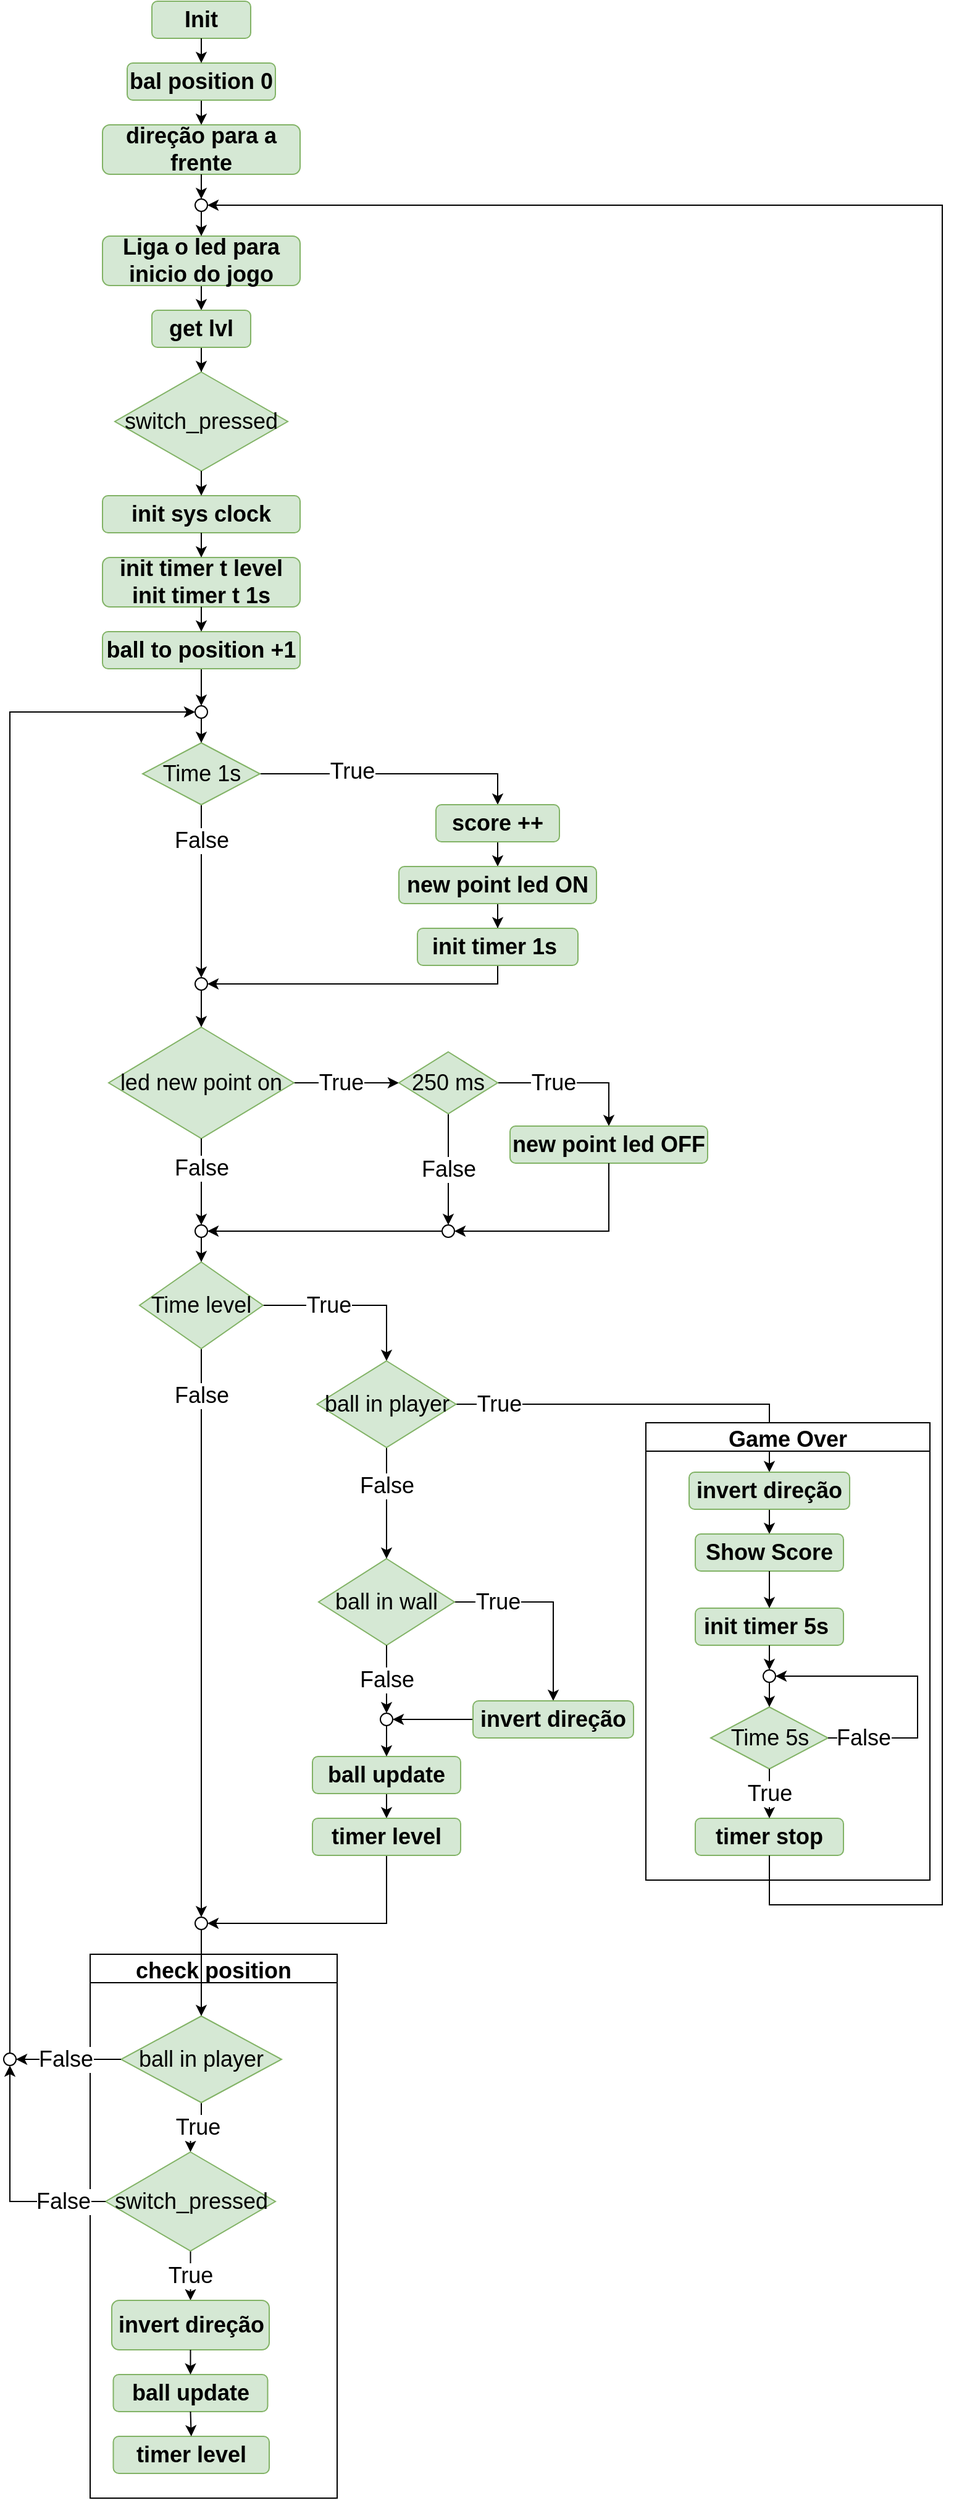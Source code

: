 <mxfile version="19.0.3" type="device"><diagram id="9Wxoz7xTMQYcn-yhdCF8" name="Page-1"><mxGraphModel dx="1185" dy="721" grid="1" gridSize="10" guides="1" tooltips="1" connect="1" arrows="1" fold="1" page="1" pageScale="1" pageWidth="850" pageHeight="1100" math="0" shadow="0"><root><mxCell id="0"/><mxCell id="1" parent="0"/><mxCell id="-1MATzGMasg4OvdQwYch-1" value="&lt;font style=&quot;font-size: 18px&quot;&gt;Init&lt;/font&gt;" style="rounded=1;whiteSpace=wrap;html=1;fontStyle=1;fillColor=#d5e8d4;strokeColor=#82b366;" parent="1" vertex="1"><mxGeometry x="360" y="140" width="80" height="30" as="geometry"/></mxCell><mxCell id="-1MATzGMasg4OvdQwYch-7" style="edgeStyle=orthogonalEdgeStyle;rounded=0;orthogonalLoop=1;jettySize=auto;html=1;exitX=0.5;exitY=1;exitDx=0;exitDy=0;fontSize=18;entryX=0.5;entryY=0;entryDx=0;entryDy=0;" parent="1" source="-1MATzGMasg4OvdQwYch-3" target="-1MATzGMasg4OvdQwYch-8" edge="1"><mxGeometry relative="1" as="geometry"><mxPoint x="400" y="520" as="targetPoint"/></mxGeometry></mxCell><mxCell id="-1MATzGMasg4OvdQwYch-3" value="&lt;font style=&quot;font-size: 18px&quot;&gt;Liga o led para inicio do jogo&lt;/font&gt;" style="rounded=1;whiteSpace=wrap;html=1;fontStyle=1;fillColor=#d5e8d4;strokeColor=#82b366;" parent="1" vertex="1"><mxGeometry x="320" y="330" width="160" height="40" as="geometry"/></mxCell><mxCell id="gppykIR6rrw5LhJbhIYV-5" value="" style="edgeStyle=orthogonalEdgeStyle;rounded=0;orthogonalLoop=1;jettySize=auto;html=1;" parent="1" source="-1MATzGMasg4OvdQwYch-8" target="B6MSXR1o3_QlVaSSGly6-1" edge="1"><mxGeometry relative="1" as="geometry"/></mxCell><mxCell id="-1MATzGMasg4OvdQwYch-8" value="&lt;span style=&quot;font-size: 18px&quot;&gt;get lvl&lt;br&gt;&lt;/span&gt;" style="rounded=1;whiteSpace=wrap;html=1;fontStyle=1;fillColor=#d5e8d4;strokeColor=#82b366;" parent="1" vertex="1"><mxGeometry x="360" y="390" width="80" height="30" as="geometry"/></mxCell><mxCell id="-1MATzGMasg4OvdQwYch-52" style="edgeStyle=orthogonalEdgeStyle;rounded=0;orthogonalLoop=1;jettySize=auto;html=1;exitX=0.5;exitY=1;exitDx=0;exitDy=0;fontSize=18;entryX=0.5;entryY=0;entryDx=0;entryDy=0;" parent="1" source="-1MATzGMasg4OvdQwYch-10" target="O2PxTJKjrh5inZ2LMobY-7" edge="1"><mxGeometry relative="1" as="geometry"><mxPoint x="400" y="1230" as="targetPoint"/></mxGeometry></mxCell><mxCell id="-1MATzGMasg4OvdQwYch-10" value="&lt;span style=&quot;font-size: 18px&quot;&gt;ball to position +1&lt;br&gt;&lt;/span&gt;" style="rounded=1;whiteSpace=wrap;html=1;fontStyle=1;fillColor=#d5e8d4;strokeColor=#82b366;" parent="1" vertex="1"><mxGeometry x="320" y="650" width="160" height="30" as="geometry"/></mxCell><mxCell id="-1MATzGMasg4OvdQwYch-16" style="edgeStyle=orthogonalEdgeStyle;rounded=0;orthogonalLoop=1;jettySize=auto;html=1;exitX=1;exitY=0.5;exitDx=0;exitDy=0;fontSize=18;entryX=0.5;entryY=0;entryDx=0;entryDy=0;" parent="1" source="-1MATzGMasg4OvdQwYch-12" target="-1MATzGMasg4OvdQwYch-17" edge="1"><mxGeometry relative="1" as="geometry"><mxPoint x="640" y="970" as="targetPoint"/><mxPoint x="530" y="850" as="sourcePoint"/></mxGeometry></mxCell><mxCell id="O2PxTJKjrh5inZ2LMobY-2" value="&lt;font style=&quot;font-size: 18px;&quot;&gt;True&lt;/font&gt;" style="edgeLabel;html=1;align=center;verticalAlign=middle;resizable=0;points=[];" parent="-1MATzGMasg4OvdQwYch-16" vertex="1" connectable="0"><mxGeometry x="-0.314" y="2" relative="1" as="geometry"><mxPoint as="offset"/></mxGeometry></mxCell><mxCell id="-1MATzGMasg4OvdQwYch-83" style="edgeStyle=orthogonalEdgeStyle;rounded=0;orthogonalLoop=1;jettySize=auto;html=1;exitX=0.5;exitY=1;exitDx=0;exitDy=0;fontSize=18;entryX=0.5;entryY=0;entryDx=0;entryDy=0;" parent="1" source="-1MATzGMasg4OvdQwYch-12" target="O2PxTJKjrh5inZ2LMobY-9" edge="1"><mxGeometry relative="1" as="geometry"><Array as="points"/><mxPoint x="400" y="1120" as="targetPoint"/></mxGeometry></mxCell><mxCell id="-1MATzGMasg4OvdQwYch-84" value="False" style="edgeLabel;html=1;align=center;verticalAlign=middle;resizable=0;points=[];fontSize=18;" parent="-1MATzGMasg4OvdQwYch-83" vertex="1" connectable="0"><mxGeometry x="-0.779" y="2" relative="1" as="geometry"><mxPoint x="-2" y="13" as="offset"/></mxGeometry></mxCell><mxCell id="-1MATzGMasg4OvdQwYch-12" value="Time 1s" style="rhombus;whiteSpace=wrap;html=1;fontSize=18;fillColor=#d5e8d4;strokeColor=#82b366;" parent="1" vertex="1"><mxGeometry x="352.5" y="740" width="95" height="50" as="geometry"/></mxCell><mxCell id="-1MATzGMasg4OvdQwYch-13" value="&lt;span style=&quot;font-size: 18px&quot;&gt;direção para a frente&lt;br&gt;&lt;/span&gt;" style="rounded=1;whiteSpace=wrap;html=1;fontStyle=1;fillColor=#d5e8d4;strokeColor=#82b366;" parent="1" vertex="1"><mxGeometry x="320" y="240" width="160" height="40" as="geometry"/></mxCell><mxCell id="-1MATzGMasg4OvdQwYch-19" style="edgeStyle=orthogonalEdgeStyle;rounded=0;orthogonalLoop=1;jettySize=auto;html=1;exitX=0.5;exitY=1;exitDx=0;exitDy=0;entryX=0.5;entryY=0;entryDx=0;entryDy=0;fontSize=18;" parent="1" source="-1MATzGMasg4OvdQwYch-17" target="-1MATzGMasg4OvdQwYch-18" edge="1"><mxGeometry relative="1" as="geometry"/></mxCell><mxCell id="-1MATzGMasg4OvdQwYch-17" value="&lt;span style=&quot;font-size: 18px&quot;&gt;score ++&lt;br&gt;&lt;/span&gt;" style="rounded=1;whiteSpace=wrap;html=1;fontStyle=1;fillColor=#d5e8d4;strokeColor=#82b366;" parent="1" vertex="1"><mxGeometry x="590" y="790" width="100" height="30" as="geometry"/></mxCell><mxCell id="-1MATzGMasg4OvdQwYch-77" style="edgeStyle=orthogonalEdgeStyle;rounded=0;orthogonalLoop=1;jettySize=auto;html=1;fontSize=18;entryX=1;entryY=0.5;entryDx=0;entryDy=0;exitX=0.5;exitY=1;exitDx=0;exitDy=0;" parent="1" source="HXN1oCmkeG9ya9DK-RjK-7" target="O2PxTJKjrh5inZ2LMobY-9" edge="1"><mxGeometry relative="1" as="geometry"><mxPoint x="430" y="1130" as="targetPoint"/><Array as="points"><mxPoint x="640" y="935"/></Array></mxGeometry></mxCell><mxCell id="O2PxTJKjrh5inZ2LMobY-26" value="" style="edgeStyle=orthogonalEdgeStyle;rounded=0;orthogonalLoop=1;jettySize=auto;html=1;fontSize=18;" parent="1" source="-1MATzGMasg4OvdQwYch-18" target="HXN1oCmkeG9ya9DK-RjK-7" edge="1"><mxGeometry relative="1" as="geometry"/></mxCell><mxCell id="-1MATzGMasg4OvdQwYch-18" value="&lt;span style=&quot;font-size: 18px&quot;&gt;new point led ON&lt;br&gt;&lt;/span&gt;" style="rounded=1;whiteSpace=wrap;html=1;fontStyle=1;fillColor=#d5e8d4;strokeColor=#82b366;" parent="1" vertex="1"><mxGeometry x="560" y="840" width="160" height="30" as="geometry"/></mxCell><mxCell id="-1MATzGMasg4OvdQwYch-68" value="True" style="edgeStyle=orthogonalEdgeStyle;rounded=0;orthogonalLoop=1;jettySize=auto;html=1;exitX=1;exitY=0.5;exitDx=0;exitDy=0;fontSize=18;entryX=0.5;entryY=0;entryDx=0;entryDy=0;" parent="1" source="-1MATzGMasg4OvdQwYch-21" target="-1MATzGMasg4OvdQwYch-67" edge="1"><mxGeometry x="-0.273" relative="1" as="geometry"><mxPoint x="610" y="1220" as="targetPoint"/><Array as="points"><mxPoint x="550" y="1195"/></Array><mxPoint as="offset"/></mxGeometry></mxCell><mxCell id="XVFVwuIA-ZdQG9baHu7N-3" value="&lt;font style=&quot;font-size: 18px;&quot;&gt;False&lt;/font&gt;" style="edgeStyle=orthogonalEdgeStyle;rounded=0;orthogonalLoop=1;jettySize=auto;html=1;exitX=0.5;exitY=1;exitDx=0;exitDy=0;entryX=0.5;entryY=0;entryDx=0;entryDy=0;" parent="1" source="-1MATzGMasg4OvdQwYch-21" target="O2PxTJKjrh5inZ2LMobY-19" edge="1"><mxGeometry x="-0.835" relative="1" as="geometry"><mxPoint x="400" y="2010" as="targetPoint"/><mxPoint as="offset"/></mxGeometry></mxCell><mxCell id="-1MATzGMasg4OvdQwYch-21" value="Time level" style="rhombus;whiteSpace=wrap;html=1;fontSize=18;fillColor=#d5e8d4;strokeColor=#82b366;" parent="1" vertex="1"><mxGeometry x="350" y="1160" width="100" height="70" as="geometry"/></mxCell><mxCell id="-1MATzGMasg4OvdQwYch-54" value="True" style="edgeStyle=orthogonalEdgeStyle;rounded=0;orthogonalLoop=1;jettySize=auto;html=1;exitX=1;exitY=0.5;exitDx=0;exitDy=0;fontSize=18;entryX=0.5;entryY=0;entryDx=0;entryDy=0;" parent="1" source="-1MATzGMasg4OvdQwYch-42" target="-1MATzGMasg4OvdQwYch-53" edge="1"><mxGeometry x="-0.562" relative="1" as="geometry"><mxPoint x="520" y="1649.714" as="targetPoint"/><mxPoint as="offset"/></mxGeometry></mxCell><mxCell id="-1MATzGMasg4OvdQwYch-42" value="ball in wall" style="rhombus;whiteSpace=wrap;html=1;fontSize=18;fillColor=#d5e8d4;strokeColor=#82b366;" parent="1" vertex="1"><mxGeometry x="495" y="1400" width="110" height="70" as="geometry"/></mxCell><mxCell id="-1MATzGMasg4OvdQwYch-46" style="edgeStyle=orthogonalEdgeStyle;rounded=0;orthogonalLoop=1;jettySize=auto;html=1;exitX=0.5;exitY=1;exitDx=0;exitDy=0;entryX=0.5;entryY=0;entryDx=0;entryDy=0;fontSize=18;" parent="1" source="-1MATzGMasg4OvdQwYch-44" target="-1MATzGMasg4OvdQwYch-45" edge="1"><mxGeometry relative="1" as="geometry"/></mxCell><mxCell id="-1MATzGMasg4OvdQwYch-44" value="&lt;span style=&quot;font-size: 18px&quot;&gt;ball update&lt;br&gt;&lt;/span&gt;" style="rounded=1;whiteSpace=wrap;html=1;fontStyle=1;fillColor=#d5e8d4;strokeColor=#82b366;" parent="1" vertex="1"><mxGeometry x="490" y="1560" width="120" height="30" as="geometry"/></mxCell><mxCell id="XVFVwuIA-ZdQG9baHu7N-4" style="edgeStyle=orthogonalEdgeStyle;rounded=0;orthogonalLoop=1;jettySize=auto;html=1;exitX=0.5;exitY=1;exitDx=0;exitDy=0;entryX=1;entryY=0.5;entryDx=0;entryDy=0;" parent="1" source="-1MATzGMasg4OvdQwYch-45" target="O2PxTJKjrh5inZ2LMobY-19" edge="1"><mxGeometry relative="1" as="geometry"><mxPoint x="410" y="2070" as="targetPoint"/><Array as="points"><mxPoint x="550" y="1695"/></Array></mxGeometry></mxCell><mxCell id="-1MATzGMasg4OvdQwYch-45" value="&lt;span style=&quot;font-size: 18px&quot;&gt;timer level&lt;br&gt;&lt;/span&gt;" style="rounded=1;whiteSpace=wrap;html=1;fontStyle=1;fillColor=#d5e8d4;strokeColor=#82b366;" parent="1" vertex="1"><mxGeometry x="490" y="1610" width="120" height="30" as="geometry"/></mxCell><mxCell id="XVFVwuIA-ZdQG9baHu7N-1" style="edgeStyle=orthogonalEdgeStyle;rounded=0;orthogonalLoop=1;jettySize=auto;html=1;entryX=1;entryY=0.5;entryDx=0;entryDy=0;" parent="1" source="-1MATzGMasg4OvdQwYch-53" target="O2PxTJKjrh5inZ2LMobY-5" edge="1"><mxGeometry relative="1" as="geometry"><mxPoint x="550" y="1520" as="targetPoint"/></mxGeometry></mxCell><mxCell id="-1MATzGMasg4OvdQwYch-53" value="&lt;span style=&quot;font-size: 18px&quot;&gt;invert direção&lt;br&gt;&lt;/span&gt;" style="rounded=1;whiteSpace=wrap;html=1;fontStyle=1;fillColor=#d5e8d4;strokeColor=#82b366;" parent="1" vertex="1"><mxGeometry x="620" y="1515" width="130" height="30" as="geometry"/></mxCell><mxCell id="-1MATzGMasg4OvdQwYch-69" value="False" style="edgeStyle=orthogonalEdgeStyle;rounded=0;orthogonalLoop=1;jettySize=auto;html=1;fontSize=18;exitX=0.5;exitY=1;exitDx=0;exitDy=0;entryX=0.5;entryY=0;entryDx=0;entryDy=0;" parent="1" source="-1MATzGMasg4OvdQwYch-42" target="O2PxTJKjrh5inZ2LMobY-5" edge="1"><mxGeometry relative="1" as="geometry"><mxPoint x="550" y="1550" as="sourcePoint"/><mxPoint x="550" y="1600" as="targetPoint"/></mxGeometry></mxCell><mxCell id="-1MATzGMasg4OvdQwYch-71" style="edgeStyle=orthogonalEdgeStyle;rounded=0;orthogonalLoop=1;jettySize=auto;html=1;exitX=1;exitY=0.5;exitDx=0;exitDy=0;fontSize=18;entryX=0.5;entryY=0;entryDx=0;entryDy=0;" parent="1" source="-1MATzGMasg4OvdQwYch-67" target="LL-OCzhR5j6W_yCGddwm-3" edge="1"><mxGeometry relative="1" as="geometry"><mxPoint x="870" y="1385" as="targetPoint"/></mxGeometry></mxCell><mxCell id="O2PxTJKjrh5inZ2LMobY-27" value="True" style="edgeLabel;html=1;align=center;verticalAlign=middle;resizable=0;points=[];fontSize=18;" parent="-1MATzGMasg4OvdQwYch-71" vertex="1" connectable="0"><mxGeometry x="0.211" y="1" relative="1" as="geometry"><mxPoint x="-153" y="1" as="offset"/></mxGeometry></mxCell><mxCell id="XVFVwuIA-ZdQG9baHu7N-2" style="edgeStyle=orthogonalEdgeStyle;rounded=0;orthogonalLoop=1;jettySize=auto;html=1;exitX=0.5;exitY=1;exitDx=0;exitDy=0;entryX=0.5;entryY=0;entryDx=0;entryDy=0;" parent="1" source="-1MATzGMasg4OvdQwYch-67" target="-1MATzGMasg4OvdQwYch-42" edge="1"><mxGeometry relative="1" as="geometry"/></mxCell><mxCell id="O2PxTJKjrh5inZ2LMobY-28" value="False" style="edgeLabel;html=1;align=center;verticalAlign=middle;resizable=0;points=[];fontSize=18;" parent="XVFVwuIA-ZdQG9baHu7N-2" vertex="1" connectable="0"><mxGeometry x="-0.245" relative="1" as="geometry"><mxPoint y="-3" as="offset"/></mxGeometry></mxCell><mxCell id="-1MATzGMasg4OvdQwYch-67" value="ball in player" style="rhombus;whiteSpace=wrap;html=1;fontSize=18;fillColor=#d5e8d4;strokeColor=#82b366;" parent="1" vertex="1"><mxGeometry x="493.75" y="1240" width="112.5" height="70" as="geometry"/></mxCell><mxCell id="-1MATzGMasg4OvdQwYch-76" style="edgeStyle=orthogonalEdgeStyle;rounded=0;orthogonalLoop=1;jettySize=auto;html=1;exitX=1;exitY=0.5;exitDx=0;exitDy=0;fontSize=18;entryX=0;entryY=0.5;entryDx=0;entryDy=0;" parent="1" source="-1MATzGMasg4OvdQwYch-73" target="-1MATzGMasg4OvdQwYch-78" edge="1"><mxGeometry relative="1" as="geometry"><mxPoint x="730" y="1170" as="targetPoint"/><Array as="points"/></mxGeometry></mxCell><mxCell id="O2PxTJKjrh5inZ2LMobY-3" value="True" style="edgeLabel;html=1;align=center;verticalAlign=middle;resizable=0;points=[];fontSize=18;" parent="-1MATzGMasg4OvdQwYch-76" vertex="1" connectable="0"><mxGeometry x="-0.116" relative="1" as="geometry"><mxPoint as="offset"/></mxGeometry></mxCell><mxCell id="-1MATzGMasg4OvdQwYch-73" value="led new point on" style="rhombus;whiteSpace=wrap;html=1;fontSize=18;fillColor=#d5e8d4;strokeColor=#82b366;" parent="1" vertex="1"><mxGeometry x="325" y="970" width="150" height="90" as="geometry"/></mxCell><mxCell id="-1MATzGMasg4OvdQwYch-81" value="False" style="edgeStyle=orthogonalEdgeStyle;rounded=0;orthogonalLoop=1;jettySize=auto;html=1;fontSize=18;exitX=0.5;exitY=1;exitDx=0;exitDy=0;entryX=0.5;entryY=0;entryDx=0;entryDy=0;" parent="1" source="-1MATzGMasg4OvdQwYch-78" target="O2PxTJKjrh5inZ2LMobY-16" edge="1"><mxGeometry relative="1" as="geometry"><Array as="points"/><mxPoint as="offset"/><mxPoint x="170" y="1343.75" as="targetPoint"/></mxGeometry></mxCell><mxCell id="HXN1oCmkeG9ya9DK-RjK-3" style="edgeStyle=orthogonalEdgeStyle;rounded=0;orthogonalLoop=1;jettySize=auto;html=1;entryX=0.5;entryY=0;entryDx=0;entryDy=0;exitX=1;exitY=0.5;exitDx=0;exitDy=0;" parent="1" source="-1MATzGMasg4OvdQwYch-78" target="HXN1oCmkeG9ya9DK-RjK-4" edge="1"><mxGeometry relative="1" as="geometry"><mxPoint x="810.0" y="1163.75" as="targetPoint"/><Array as="points"><mxPoint x="730" y="1015"/></Array></mxGeometry></mxCell><mxCell id="O2PxTJKjrh5inZ2LMobY-4" value="True" style="edgeLabel;html=1;align=center;verticalAlign=middle;resizable=0;points=[];fontSize=18;" parent="HXN1oCmkeG9ya9DK-RjK-3" vertex="1" connectable="0"><mxGeometry x="-0.243" y="-2" relative="1" as="geometry"><mxPoint x="-3" y="-2" as="offset"/></mxGeometry></mxCell><mxCell id="-1MATzGMasg4OvdQwYch-78" value="250 ms" style="rhombus;whiteSpace=wrap;html=1;fontSize=18;fillColor=#d5e8d4;strokeColor=#82b366;" parent="1" vertex="1"><mxGeometry x="560" y="990" width="80" height="50" as="geometry"/></mxCell><mxCell id="HXN1oCmkeG9ya9DK-RjK-2" value="&lt;span style=&quot;font-size: 18px&quot;&gt;init sys clock&lt;br&gt;&lt;/span&gt;" style="rounded=1;whiteSpace=wrap;html=1;fontStyle=1;fillColor=#d5e8d4;strokeColor=#82b366;" parent="1" vertex="1"><mxGeometry x="320" y="540" width="160" height="30" as="geometry"/></mxCell><mxCell id="HXN1oCmkeG9ya9DK-RjK-4" value="&lt;span style=&quot;font-size: 18px&quot;&gt;new point led OFF&lt;br&gt;&lt;/span&gt;" style="rounded=1;whiteSpace=wrap;html=1;fontStyle=1;fillColor=#d5e8d4;strokeColor=#82b366;" parent="1" vertex="1"><mxGeometry x="650" y="1050" width="160" height="30" as="geometry"/></mxCell><mxCell id="HXN1oCmkeG9ya9DK-RjK-7" value="&lt;span style=&quot;font-size: 18px&quot;&gt;init timer 1s&amp;nbsp;&lt;br&gt;&lt;/span&gt;" style="rounded=1;whiteSpace=wrap;html=1;fontStyle=1;fillColor=#d5e8d4;strokeColor=#82b366;" parent="1" vertex="1"><mxGeometry x="575" y="890" width="130" height="30" as="geometry"/></mxCell><mxCell id="HXN1oCmkeG9ya9DK-RjK-23" style="edgeStyle=orthogonalEdgeStyle;rounded=0;orthogonalLoop=1;jettySize=auto;html=1;fontSize=27;entryX=0;entryY=0.5;entryDx=0;entryDy=0;exitX=0.5;exitY=0;exitDx=0;exitDy=0;" parent="1" source="O2PxTJKjrh5inZ2LMobY-21" target="O2PxTJKjrh5inZ2LMobY-7" edge="1"><mxGeometry relative="1" as="geometry"><mxPoint x="360" y="750" as="targetPoint"/><Array as="points"><mxPoint x="245" y="715"/></Array><mxPoint x="-140" y="2450" as="sourcePoint"/></mxGeometry></mxCell><mxCell id="HXN1oCmkeG9ya9DK-RjK-15" value="check position" style="swimlane;fontSize=18;" parent="1" vertex="1"><mxGeometry x="310" y="1720" width="200" height="440" as="geometry"><mxRectangle x="100" y="2720" width="230" height="40" as="alternateBounds"/></mxGeometry></mxCell><mxCell id="HXN1oCmkeG9ya9DK-RjK-16" value="True" style="edgeStyle=orthogonalEdgeStyle;rounded=0;orthogonalLoop=1;jettySize=auto;html=1;exitX=0.5;exitY=1;exitDx=0;exitDy=0;fontSize=18;entryX=0.5;entryY=0;entryDx=0;entryDy=0;" parent="HXN1oCmkeG9ya9DK-RjK-15" source="HXN1oCmkeG9ya9DK-RjK-24" target="HXN1oCmkeG9ya9DK-RjK-25" edge="1"><mxGeometry x="-0.059" relative="1" as="geometry"><mxPoint x="92.5" y="220" as="targetPoint"/><mxPoint x="57.5" y="250" as="sourcePoint"/><mxPoint as="offset"/></mxGeometry></mxCell><mxCell id="HXN1oCmkeG9ya9DK-RjK-19" value="True" style="edgeStyle=orthogonalEdgeStyle;rounded=0;orthogonalLoop=1;jettySize=auto;html=1;exitX=0.5;exitY=1;exitDx=0;exitDy=0;fontSize=18;entryX=0.5;entryY=0;entryDx=0;entryDy=0;" parent="HXN1oCmkeG9ya9DK-RjK-15" source="HXN1oCmkeG9ya9DK-RjK-25" target="HXN1oCmkeG9ya9DK-RjK-26" edge="1"><mxGeometry relative="1" as="geometry"><mxPoint x="57.5" y="450" as="sourcePoint"/></mxGeometry></mxCell><mxCell id="HXN1oCmkeG9ya9DK-RjK-22" value="&lt;span style=&quot;font-size: 18px&quot;&gt;ball update&lt;br&gt;&lt;/span&gt;" style="rounded=1;whiteSpace=wrap;html=1;fontStyle=1;fillColor=#d5e8d4;strokeColor=#82b366;" parent="HXN1oCmkeG9ya9DK-RjK-15" vertex="1"><mxGeometry x="18.75" y="340" width="125" height="30" as="geometry"/></mxCell><mxCell id="HXN1oCmkeG9ya9DK-RjK-24" value="ball in player" style="rhombus;whiteSpace=wrap;html=1;fontSize=18;fillColor=#d5e8d4;strokeColor=#82b366;" parent="HXN1oCmkeG9ya9DK-RjK-15" vertex="1"><mxGeometry x="25" y="50" width="130" height="70" as="geometry"/></mxCell><mxCell id="HXN1oCmkeG9ya9DK-RjK-25" value="switch_pressed" style="rhombus;whiteSpace=wrap;html=1;fontSize=18;fillColor=#d5e8d4;strokeColor=#82b366;" parent="HXN1oCmkeG9ya9DK-RjK-15" vertex="1"><mxGeometry x="12.5" y="160" width="137.5" height="80" as="geometry"/></mxCell><mxCell id="HXN1oCmkeG9ya9DK-RjK-26" value="&lt;span style=&quot;font-size: 18px&quot;&gt;invert direção&lt;br&gt;&lt;/span&gt;" style="rounded=1;whiteSpace=wrap;html=1;fontStyle=1;fillColor=#d5e8d4;strokeColor=#82b366;" parent="HXN1oCmkeG9ya9DK-RjK-15" vertex="1"><mxGeometry x="17.5" y="280" width="127.5" height="40" as="geometry"/></mxCell><mxCell id="B6MSXR1o3_QlVaSSGly6-3" value="&lt;span style=&quot;font-size: 18px&quot;&gt;timer level&lt;br&gt;&lt;/span&gt;" style="rounded=1;whiteSpace=wrap;html=1;fontStyle=1;fillColor=#d5e8d4;strokeColor=#82b366;" parent="HXN1oCmkeG9ya9DK-RjK-15" vertex="1"><mxGeometry x="18.75" y="390" width="126.25" height="30" as="geometry"/></mxCell><mxCell id="O2PxTJKjrh5inZ2LMobY-24" value="" style="endArrow=classic;html=1;rounded=0;fontSize=18;entryX=0.5;entryY=0;entryDx=0;entryDy=0;exitX=0.5;exitY=1;exitDx=0;exitDy=0;" parent="HXN1oCmkeG9ya9DK-RjK-15" source="HXN1oCmkeG9ya9DK-RjK-26" target="HXN1oCmkeG9ya9DK-RjK-22" edge="1"><mxGeometry width="50" height="50" relative="1" as="geometry"><mxPoint x="-125" y="460" as="sourcePoint"/><mxPoint x="-75" y="410" as="targetPoint"/></mxGeometry></mxCell><mxCell id="O2PxTJKjrh5inZ2LMobY-25" value="" style="endArrow=classic;html=1;rounded=0;fontSize=18;entryX=0.5;entryY=0;entryDx=0;entryDy=0;exitX=0.5;exitY=1;exitDx=0;exitDy=0;" parent="HXN1oCmkeG9ya9DK-RjK-15" source="HXN1oCmkeG9ya9DK-RjK-22" target="B6MSXR1o3_QlVaSSGly6-3" edge="1"><mxGeometry width="50" height="50" relative="1" as="geometry"><mxPoint x="-125" y="460" as="sourcePoint"/><mxPoint x="-75" y="410" as="targetPoint"/></mxGeometry></mxCell><mxCell id="B6MSXR1o3_QlVaSSGly6-1" value="switch_pressed" style="rhombus;whiteSpace=wrap;html=1;fontSize=18;fillColor=#d5e8d4;strokeColor=#82b366;" parent="1" vertex="1"><mxGeometry x="330" y="440" width="140" height="80" as="geometry"/></mxCell><mxCell id="B6MSXR1o3_QlVaSSGly6-2" value="&lt;span style=&quot;font-size: 18px&quot;&gt;init timer t level&lt;br&gt;&lt;/span&gt;&lt;span style=&quot;font-size: 18px&quot;&gt;init timer t 1s&lt;/span&gt;&lt;span style=&quot;font-size: 18px&quot;&gt;&lt;br&gt;&lt;/span&gt;" style="rounded=1;whiteSpace=wrap;html=1;fontStyle=1;fillColor=#d5e8d4;strokeColor=#82b366;" parent="1" vertex="1"><mxGeometry x="320" y="590" width="160" height="40" as="geometry"/></mxCell><mxCell id="gppykIR6rrw5LhJbhIYV-10" value="" style="endArrow=classic;html=1;rounded=0;exitX=0.5;exitY=1;exitDx=0;exitDy=0;entryX=0.5;entryY=0;entryDx=0;entryDy=0;" parent="1" source="-1MATzGMasg4OvdQwYch-13" target="LL-OCzhR5j6W_yCGddwm-21" edge="1"><mxGeometry width="50" height="50" relative="1" as="geometry"><mxPoint x="440" y="600" as="sourcePoint"/><mxPoint x="400" y="330" as="targetPoint"/></mxGeometry></mxCell><mxCell id="gppykIR6rrw5LhJbhIYV-12" value="" style="endArrow=classic;html=1;rounded=0;exitX=0.5;exitY=1;exitDx=0;exitDy=0;entryX=0.5;entryY=0;entryDx=0;entryDy=0;" parent="1" source="-1MATzGMasg4OvdQwYch-2" target="-1MATzGMasg4OvdQwYch-13" edge="1"><mxGeometry width="50" height="50" relative="1" as="geometry"><mxPoint x="410" y="470" as="sourcePoint"/><mxPoint x="400" y="380" as="targetPoint"/></mxGeometry></mxCell><mxCell id="gppykIR6rrw5LhJbhIYV-15" value="" style="endArrow=classic;html=1;rounded=0;exitX=0.5;exitY=1;exitDx=0;exitDy=0;entryX=0.5;entryY=0;entryDx=0;entryDy=0;" parent="1" source="B6MSXR1o3_QlVaSSGly6-1" target="HXN1oCmkeG9ya9DK-RjK-2" edge="1"><mxGeometry width="50" height="50" relative="1" as="geometry"><mxPoint x="440" y="800" as="sourcePoint"/><mxPoint x="490" y="750" as="targetPoint"/></mxGeometry></mxCell><mxCell id="gppykIR6rrw5LhJbhIYV-16" value="" style="endArrow=classic;html=1;rounded=0;exitX=0.5;exitY=1;exitDx=0;exitDy=0;" parent="1" source="HXN1oCmkeG9ya9DK-RjK-2" target="B6MSXR1o3_QlVaSSGly6-2" edge="1"><mxGeometry width="50" height="50" relative="1" as="geometry"><mxPoint x="440" y="900" as="sourcePoint"/><mxPoint x="490" y="850" as="targetPoint"/></mxGeometry></mxCell><mxCell id="gppykIR6rrw5LhJbhIYV-17" value="" style="endArrow=classic;html=1;rounded=0;exitX=0.5;exitY=1;exitDx=0;exitDy=0;entryX=0.5;entryY=0;entryDx=0;entryDy=0;" parent="1" source="B6MSXR1o3_QlVaSSGly6-2" target="-1MATzGMasg4OvdQwYch-10" edge="1"><mxGeometry width="50" height="50" relative="1" as="geometry"><mxPoint x="440" y="900" as="sourcePoint"/><mxPoint x="490" y="850" as="targetPoint"/></mxGeometry></mxCell><mxCell id="gppykIR6rrw5LhJbhIYV-20" value="" style="endArrow=classic;html=1;rounded=0;exitX=0.5;exitY=1;exitDx=0;exitDy=0;entryX=1;entryY=0.5;entryDx=0;entryDy=0;" parent="1" source="HXN1oCmkeG9ya9DK-RjK-4" target="O2PxTJKjrh5inZ2LMobY-16" edge="1"><mxGeometry width="50" height="50" relative="1" as="geometry"><mxPoint x="320" y="1423.75" as="sourcePoint"/><mxPoint x="640" y="1343.75" as="targetPoint"/><Array as="points"><mxPoint x="730" y="1135"/></Array></mxGeometry></mxCell><mxCell id="O2PxTJKjrh5inZ2LMobY-5" value="" style="ellipse;whiteSpace=wrap;html=1;aspect=fixed;fontSize=18;" parent="1" vertex="1"><mxGeometry x="545" y="1525" width="10" height="10" as="geometry"/></mxCell><mxCell id="O2PxTJKjrh5inZ2LMobY-6" value="" style="endArrow=classic;html=1;rounded=0;fontSize=18;entryX=0.5;entryY=0;entryDx=0;entryDy=0;exitX=0.5;exitY=1;exitDx=0;exitDy=0;" parent="1" source="O2PxTJKjrh5inZ2LMobY-5" target="-1MATzGMasg4OvdQwYch-44" edge="1"><mxGeometry width="50" height="50" relative="1" as="geometry"><mxPoint x="490" y="1730" as="sourcePoint"/><mxPoint x="540" y="1680" as="targetPoint"/></mxGeometry></mxCell><mxCell id="O2PxTJKjrh5inZ2LMobY-7" value="" style="ellipse;whiteSpace=wrap;html=1;aspect=fixed;fontSize=18;" parent="1" vertex="1"><mxGeometry x="395" y="710" width="10" height="10" as="geometry"/></mxCell><mxCell id="O2PxTJKjrh5inZ2LMobY-8" value="" style="endArrow=classic;html=1;rounded=0;fontSize=18;exitX=0.5;exitY=1;exitDx=0;exitDy=0;entryX=0.5;entryY=0;entryDx=0;entryDy=0;" parent="1" source="O2PxTJKjrh5inZ2LMobY-7" target="-1MATzGMasg4OvdQwYch-12" edge="1"><mxGeometry width="50" height="50" relative="1" as="geometry"><mxPoint x="390" y="680" as="sourcePoint"/><mxPoint x="440" y="630" as="targetPoint"/></mxGeometry></mxCell><mxCell id="O2PxTJKjrh5inZ2LMobY-9" value="" style="ellipse;whiteSpace=wrap;html=1;aspect=fixed;fontSize=18;" parent="1" vertex="1"><mxGeometry x="395" y="930" width="10" height="10" as="geometry"/></mxCell><mxCell id="O2PxTJKjrh5inZ2LMobY-12" value="" style="endArrow=classic;html=1;rounded=0;fontSize=18;exitX=0.5;exitY=1;exitDx=0;exitDy=0;entryX=0.5;entryY=0;entryDx=0;entryDy=0;" parent="1" source="O2PxTJKjrh5inZ2LMobY-9" target="-1MATzGMasg4OvdQwYch-73" edge="1"><mxGeometry width="50" height="50" relative="1" as="geometry"><mxPoint x="380" y="1060" as="sourcePoint"/><mxPoint x="430" y="1010" as="targetPoint"/></mxGeometry></mxCell><mxCell id="O2PxTJKjrh5inZ2LMobY-16" value="" style="ellipse;whiteSpace=wrap;html=1;aspect=fixed;fontSize=18;" parent="1" vertex="1"><mxGeometry x="595" y="1130" width="10" height="10" as="geometry"/></mxCell><mxCell id="O2PxTJKjrh5inZ2LMobY-17" value="" style="endArrow=classic;html=1;rounded=0;fontSize=18;entryX=1;entryY=0.5;entryDx=0;entryDy=0;exitX=0;exitY=0.5;exitDx=0;exitDy=0;" parent="1" source="O2PxTJKjrh5inZ2LMobY-16" target="O2PxTJKjrh5inZ2LMobY-15" edge="1"><mxGeometry width="50" height="50" relative="1" as="geometry"><mxPoint x="850" y="1326.25" as="sourcePoint"/><mxPoint x="690" y="1236.25" as="targetPoint"/></mxGeometry></mxCell><mxCell id="O2PxTJKjrh5inZ2LMobY-18" value="" style="endArrow=classic;html=1;rounded=0;fontSize=18;exitX=0.5;exitY=1;exitDx=0;exitDy=0;entryX=0.5;entryY=0;entryDx=0;entryDy=0;" parent="1" source="O2PxTJKjrh5inZ2LMobY-15" target="-1MATzGMasg4OvdQwYch-21" edge="1"><mxGeometry width="50" height="50" relative="1" as="geometry"><mxPoint x="480" y="1380" as="sourcePoint"/><mxPoint x="400" y="1430" as="targetPoint"/></mxGeometry></mxCell><mxCell id="O2PxTJKjrh5inZ2LMobY-19" value="" style="ellipse;whiteSpace=wrap;html=1;aspect=fixed;fontSize=18;" parent="1" vertex="1"><mxGeometry x="395" y="1690" width="10" height="10" as="geometry"/></mxCell><mxCell id="O2PxTJKjrh5inZ2LMobY-20" value="" style="endArrow=classic;html=1;rounded=0;fontSize=18;exitX=0.5;exitY=1;exitDx=0;exitDy=0;entryX=0.5;entryY=0;entryDx=0;entryDy=0;" parent="1" source="O2PxTJKjrh5inZ2LMobY-19" target="HXN1oCmkeG9ya9DK-RjK-24" edge="1"><mxGeometry width="50" height="50" relative="1" as="geometry"><mxPoint x="470" y="1860" as="sourcePoint"/><mxPoint x="520" y="1810" as="targetPoint"/></mxGeometry></mxCell><mxCell id="O2PxTJKjrh5inZ2LMobY-21" value="" style="ellipse;whiteSpace=wrap;html=1;aspect=fixed;fontSize=18;" parent="1" vertex="1"><mxGeometry x="240" y="1800" width="10" height="10" as="geometry"/></mxCell><mxCell id="HXN1oCmkeG9ya9DK-RjK-17" value="False" style="edgeStyle=orthogonalEdgeStyle;rounded=0;orthogonalLoop=1;jettySize=auto;html=1;fontSize=18;entryX=1;entryY=0.5;entryDx=0;entryDy=0;exitX=0;exitY=0.5;exitDx=0;exitDy=0;" parent="1" source="HXN1oCmkeG9ya9DK-RjK-24" target="O2PxTJKjrh5inZ2LMobY-21" edge="1"><mxGeometry x="0.059" relative="1" as="geometry"><mxPoint x="295" y="1865" as="targetPoint"/><mxPoint x="320" y="1840" as="sourcePoint"/><Array as="points"/><mxPoint as="offset"/></mxGeometry></mxCell><mxCell id="HXN1oCmkeG9ya9DK-RjK-20" value="False" style="edgeStyle=orthogonalEdgeStyle;rounded=0;orthogonalLoop=1;jettySize=auto;html=1;exitX=0;exitY=0.5;exitDx=0;exitDy=0;fontSize=18;entryX=0.5;entryY=1;entryDx=0;entryDy=0;" parent="1" source="HXN1oCmkeG9ya9DK-RjK-25" target="O2PxTJKjrh5inZ2LMobY-21" edge="1"><mxGeometry x="-0.634" relative="1" as="geometry"><mxPoint x="30" y="2045" as="targetPoint"/><mxPoint x="555" y="2054.71" as="sourcePoint"/><Array as="points"/><mxPoint as="offset"/></mxGeometry></mxCell><mxCell id="LL-OCzhR5j6W_yCGddwm-1" value="Game Over" style="swimlane;fontSize=18;startSize=23;" parent="1" vertex="1"><mxGeometry x="760" y="1290" width="230" height="370" as="geometry"/></mxCell><mxCell id="LL-OCzhR5j6W_yCGddwm-6" style="edgeStyle=orthogonalEdgeStyle;rounded=0;orthogonalLoop=1;jettySize=auto;html=1;exitX=0.5;exitY=1;exitDx=0;exitDy=0;entryX=0.5;entryY=0;entryDx=0;entryDy=0;fontSize=18;" parent="LL-OCzhR5j6W_yCGddwm-1" source="LL-OCzhR5j6W_yCGddwm-3" target="-1MATzGMasg4OvdQwYch-72" edge="1"><mxGeometry relative="1" as="geometry"/></mxCell><mxCell id="LL-OCzhR5j6W_yCGddwm-3" value="&lt;span style=&quot;font-size: 18px&quot;&gt;invert direção&lt;br&gt;&lt;/span&gt;" style="rounded=1;whiteSpace=wrap;html=1;fontStyle=1;fillColor=#d5e8d4;strokeColor=#82b366;" parent="LL-OCzhR5j6W_yCGddwm-1" vertex="1"><mxGeometry x="35" y="40" width="130" height="30" as="geometry"/></mxCell><mxCell id="-1MATzGMasg4OvdQwYch-72" value="&lt;span style=&quot;font-size: 18px&quot;&gt;Show Score&lt;br&gt;&lt;/span&gt;" style="rounded=1;whiteSpace=wrap;html=1;fontStyle=1;fillColor=#d5e8d4;strokeColor=#82b366;" parent="LL-OCzhR5j6W_yCGddwm-1" vertex="1"><mxGeometry x="40" y="90" width="120" height="30" as="geometry"/></mxCell><mxCell id="LL-OCzhR5j6W_yCGddwm-7" value="&lt;span style=&quot;font-size: 18px&quot;&gt;init timer 5s&amp;nbsp;&lt;br&gt;&lt;/span&gt;" style="rounded=1;whiteSpace=wrap;html=1;fontStyle=1;fillColor=#d5e8d4;strokeColor=#82b366;" parent="LL-OCzhR5j6W_yCGddwm-1" vertex="1"><mxGeometry x="40" y="150" width="120" height="30" as="geometry"/></mxCell><mxCell id="LL-OCzhR5j6W_yCGddwm-8" value="Time 5s" style="rhombus;whiteSpace=wrap;html=1;fontSize=18;fillColor=#d5e8d4;strokeColor=#82b366;" parent="LL-OCzhR5j6W_yCGddwm-1" vertex="1"><mxGeometry x="52.5" y="230" width="95" height="50" as="geometry"/></mxCell><mxCell id="LL-OCzhR5j6W_yCGddwm-9" value="" style="endArrow=classic;html=1;rounded=0;fontSize=18;entryX=0.5;entryY=0;entryDx=0;entryDy=0;exitX=0.5;exitY=1;exitDx=0;exitDy=0;" parent="LL-OCzhR5j6W_yCGddwm-1" source="-1MATzGMasg4OvdQwYch-72" target="LL-OCzhR5j6W_yCGddwm-7" edge="1"><mxGeometry width="50" height="50" relative="1" as="geometry"><mxPoint x="-345" y="270" as="sourcePoint"/><mxPoint x="-295" y="230" as="targetPoint"/></mxGeometry></mxCell><mxCell id="LL-OCzhR5j6W_yCGddwm-14" value="" style="ellipse;whiteSpace=wrap;html=1;aspect=fixed;fontSize=18;" parent="LL-OCzhR5j6W_yCGddwm-1" vertex="1"><mxGeometry x="95" y="200" width="10" height="10" as="geometry"/></mxCell><mxCell id="LL-OCzhR5j6W_yCGddwm-10" value="" style="endArrow=classic;html=1;rounded=0;fontSize=18;exitX=0.5;exitY=1;exitDx=0;exitDy=0;" parent="LL-OCzhR5j6W_yCGddwm-1" source="LL-OCzhR5j6W_yCGddwm-7" target="LL-OCzhR5j6W_yCGddwm-14" edge="1"><mxGeometry width="50" height="50" relative="1" as="geometry"><mxPoint x="-345" y="270" as="sourcePoint"/><mxPoint x="100" y="370" as="targetPoint"/></mxGeometry></mxCell><mxCell id="LL-OCzhR5j6W_yCGddwm-12" style="edgeStyle=orthogonalEdgeStyle;rounded=0;orthogonalLoop=1;jettySize=auto;html=1;fontSize=18;exitX=1;exitY=0.5;exitDx=0;exitDy=0;" parent="LL-OCzhR5j6W_yCGddwm-1" edge="1" source="LL-OCzhR5j6W_yCGddwm-8"><mxGeometry relative="1" as="geometry"><mxPoint x="105" y="205" as="targetPoint"/><mxPoint x="155" y="280" as="sourcePoint"/><Array as="points"><mxPoint x="220" y="255"/><mxPoint x="220" y="205"/></Array></mxGeometry></mxCell><mxCell id="LL-OCzhR5j6W_yCGddwm-17" value="False" style="edgeLabel;html=1;align=center;verticalAlign=middle;resizable=0;points=[];fontSize=18;" parent="LL-OCzhR5j6W_yCGddwm-12" vertex="1" connectable="0"><mxGeometry x="-0.633" y="-2" relative="1" as="geometry"><mxPoint x="-15" y="-2" as="offset"/></mxGeometry></mxCell><mxCell id="LL-OCzhR5j6W_yCGddwm-15" value="" style="endArrow=classic;html=1;rounded=0;fontSize=18;entryX=0.5;entryY=0;entryDx=0;entryDy=0;exitX=0.5;exitY=1;exitDx=0;exitDy=0;" parent="LL-OCzhR5j6W_yCGddwm-1" source="LL-OCzhR5j6W_yCGddwm-14" target="LL-OCzhR5j6W_yCGddwm-8" edge="1"><mxGeometry width="50" height="50" relative="1" as="geometry"><mxPoint x="-95" y="170" as="sourcePoint"/><mxPoint x="-45" y="120" as="targetPoint"/></mxGeometry></mxCell><mxCell id="LL-OCzhR5j6W_yCGddwm-16" value="&lt;span style=&quot;font-size: 18px&quot;&gt;timer stop&lt;br&gt;&lt;/span&gt;" style="rounded=1;whiteSpace=wrap;html=1;fontStyle=1;fillColor=#d5e8d4;strokeColor=#82b366;" parent="LL-OCzhR5j6W_yCGddwm-1" vertex="1"><mxGeometry x="40" y="320" width="120" height="30" as="geometry"/></mxCell><mxCell id="LL-OCzhR5j6W_yCGddwm-11" value="True" style="endArrow=classic;html=1;rounded=0;fontSize=18;exitX=0.5;exitY=1;exitDx=0;exitDy=0;entryX=0.5;entryY=0;entryDx=0;entryDy=0;" parent="LL-OCzhR5j6W_yCGddwm-1" source="LL-OCzhR5j6W_yCGddwm-8" target="LL-OCzhR5j6W_yCGddwm-16" edge="1"><mxGeometry width="50" height="50" relative="1" as="geometry"><mxPoint x="-345" y="270" as="sourcePoint"/><mxPoint x="100" y="530" as="targetPoint"/></mxGeometry></mxCell><mxCell id="LL-OCzhR5j6W_yCGddwm-18" value="" style="endArrow=classic;html=1;rounded=0;fontSize=18;exitX=0.5;exitY=1;exitDx=0;exitDy=0;entryX=1;entryY=0.5;entryDx=0;entryDy=0;" parent="1" source="LL-OCzhR5j6W_yCGddwm-16" target="LL-OCzhR5j6W_yCGddwm-21" edge="1"><mxGeometry width="50" height="50" relative="1" as="geometry"><mxPoint x="650" y="2490" as="sourcePoint"/><mxPoint x="530" y="420" as="targetPoint"/><Array as="points"><mxPoint x="860" y="1680"/><mxPoint x="1000" y="1680"/><mxPoint x="1000" y="305"/></Array></mxGeometry></mxCell><mxCell id="-1MATzGMasg4OvdQwYch-2" value="&lt;font style=&quot;font-size: 18px&quot;&gt;bal position 0&lt;/font&gt;" style="rounded=1;whiteSpace=wrap;html=1;fontStyle=1;fillColor=#d5e8d4;strokeColor=#82b366;" parent="1" vertex="1"><mxGeometry x="340" y="190" width="120" height="30" as="geometry"/></mxCell><mxCell id="LL-OCzhR5j6W_yCGddwm-20" value="" style="endArrow=classic;html=1;rounded=0;fontSize=18;exitX=0.5;exitY=1;exitDx=0;exitDy=0;" parent="1" source="-1MATzGMasg4OvdQwYch-1" target="-1MATzGMasg4OvdQwYch-2" edge="1"><mxGeometry width="50" height="50" relative="1" as="geometry"><mxPoint x="680" y="470" as="sourcePoint"/><mxPoint x="730" y="420" as="targetPoint"/></mxGeometry></mxCell><mxCell id="LL-OCzhR5j6W_yCGddwm-24" style="edgeStyle=orthogonalEdgeStyle;rounded=0;orthogonalLoop=1;jettySize=auto;html=1;exitX=0.5;exitY=1;exitDx=0;exitDy=0;entryX=0.5;entryY=0;entryDx=0;entryDy=0;fontSize=18;" parent="1" source="LL-OCzhR5j6W_yCGddwm-21" target="-1MATzGMasg4OvdQwYch-3" edge="1"><mxGeometry relative="1" as="geometry"/></mxCell><mxCell id="LL-OCzhR5j6W_yCGddwm-21" value="" style="ellipse;whiteSpace=wrap;html=1;aspect=fixed;fontSize=18;" parent="1" vertex="1"><mxGeometry x="395" y="300" width="10" height="10" as="geometry"/></mxCell><mxCell id="O2PxTJKjrh5inZ2LMobY-15" value="" style="ellipse;whiteSpace=wrap;html=1;aspect=fixed;fontSize=18;" parent="1" vertex="1"><mxGeometry x="395" y="1130" width="10" height="10" as="geometry"/></mxCell><mxCell id="MmAp3qy9rrrJo-WFGLDu-2" value="" style="endArrow=classic;html=1;rounded=0;exitX=0.5;exitY=1;exitDx=0;exitDy=0;entryX=0.5;entryY=0;entryDx=0;entryDy=0;" edge="1" parent="1" source="-1MATzGMasg4OvdQwYch-73" target="O2PxTJKjrh5inZ2LMobY-15"><mxGeometry width="50" height="50" relative="1" as="geometry"><mxPoint x="520" y="1060" as="sourcePoint"/><mxPoint x="570" y="1010" as="targetPoint"/></mxGeometry></mxCell><mxCell id="MmAp3qy9rrrJo-WFGLDu-3" value="&lt;font style=&quot;font-size: 18px;&quot;&gt;False&lt;/font&gt;" style="edgeLabel;html=1;align=center;verticalAlign=middle;resizable=0;points=[];" vertex="1" connectable="0" parent="MmAp3qy9rrrJo-WFGLDu-2"><mxGeometry x="-0.229" y="3" relative="1" as="geometry"><mxPoint x="-3" y="-3" as="offset"/></mxGeometry></mxCell></root></mxGraphModel></diagram></mxfile>